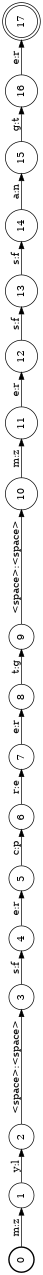digraph FST {
rankdir = LR;
size = "8.5,11";
label = "";
center = 1;
orientation = Landscape;
ranksep = "0.4";
nodesep = "0.25";
0 [label = "0", shape = circle, style = bold, fontsize = 14]
	0 -> 1 [label = "m:z", fontsize = 14];
1 [label = "1", shape = circle, style = solid, fontsize = 14]
	1 -> 2 [label = "y:l", fontsize = 14];
2 [label = "2", shape = circle, style = solid, fontsize = 14]
	2 -> 3 [label = "<space>:<space>", fontsize = 14];
3 [label = "3", shape = circle, style = solid, fontsize = 14]
	3 -> 4 [label = "s:f", fontsize = 14];
4 [label = "4", shape = circle, style = solid, fontsize = 14]
	4 -> 5 [label = "e:r", fontsize = 14];
5 [label = "5", shape = circle, style = solid, fontsize = 14]
	5 -> 6 [label = "c:p", fontsize = 14];
6 [label = "6", shape = circle, style = solid, fontsize = 14]
	6 -> 7 [label = "r:e", fontsize = 14];
7 [label = "7", shape = circle, style = solid, fontsize = 14]
	7 -> 8 [label = "e:r", fontsize = 14];
8 [label = "8", shape = circle, style = solid, fontsize = 14]
	8 -> 9 [label = "t:g", fontsize = 14];
9 [label = "9", shape = circle, style = solid, fontsize = 14]
	9 -> 10 [label = "<space>:<space>", fontsize = 14];
10 [label = "10", shape = circle, style = solid, fontsize = 14]
	10 -> 11 [label = "m:z", fontsize = 14];
11 [label = "11", shape = circle, style = solid, fontsize = 14]
	11 -> 12 [label = "e:r", fontsize = 14];
12 [label = "12", shape = circle, style = solid, fontsize = 14]
	12 -> 13 [label = "s:f", fontsize = 14];
13 [label = "13", shape = circle, style = solid, fontsize = 14]
	13 -> 14 [label = "s:f", fontsize = 14];
14 [label = "14", shape = circle, style = solid, fontsize = 14]
	14 -> 15 [label = "a:n", fontsize = 14];
15 [label = "15", shape = circle, style = solid, fontsize = 14]
	15 -> 16 [label = "g:t", fontsize = 14];
16 [label = "16", shape = circle, style = solid, fontsize = 14]
	16 -> 17 [label = "e:r", fontsize = 14];
17 [label = "17", shape = doublecircle, style = solid, fontsize = 14]
}
